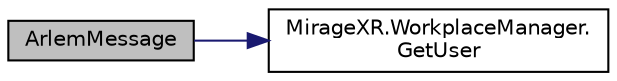 digraph "ArlemMessage"
{
 // INTERACTIVE_SVG=YES
 // LATEX_PDF_SIZE
  edge [fontname="Helvetica",fontsize="10",labelfontname="Helvetica",labelfontsize="10"];
  node [fontname="Helvetica",fontsize="10",shape=record];
  rankdir="LR";
  Node1 [label="ArlemMessage",height=0.2,width=0.4,color="black", fillcolor="grey75", style="filled", fontcolor="black",tooltip="Messages received from Arlem activity files."];
  Node1 -> Node2 [color="midnightblue",fontsize="10",style="solid",fontname="Helvetica"];
  Node2 [label="MirageXR.WorkplaceManager.\lGetUser",height=0.2,width=0.4,color="black", fillcolor="white", style="filled",URL="$class_mirage_x_r_1_1_workplace_manager.html#a1459aea832893a550166f4bea2e09380",tooltip="Get current device user id."];
}
